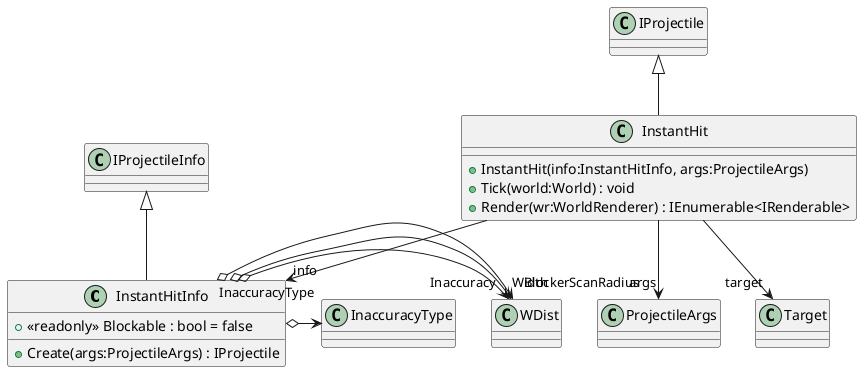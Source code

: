 @startuml
class InstantHitInfo {
    + <<readonly>> Blockable : bool = false
    + Create(args:ProjectileArgs) : IProjectile
}
class InstantHit {
    + InstantHit(info:InstantHitInfo, args:ProjectileArgs)
    + Tick(world:World) : void
    + Render(wr:WorldRenderer) : IEnumerable<IRenderable>
}
IProjectileInfo <|-- InstantHitInfo
InstantHitInfo o-> "Inaccuracy" WDist
InstantHitInfo o-> "InaccuracyType" InaccuracyType
InstantHitInfo o-> "Width" WDist
InstantHitInfo o-> "BlockerScanRadius" WDist
IProjectile <|-- InstantHit
InstantHit --> "args" ProjectileArgs
InstantHit --> "info" InstantHitInfo
InstantHit --> "target" Target
@enduml
